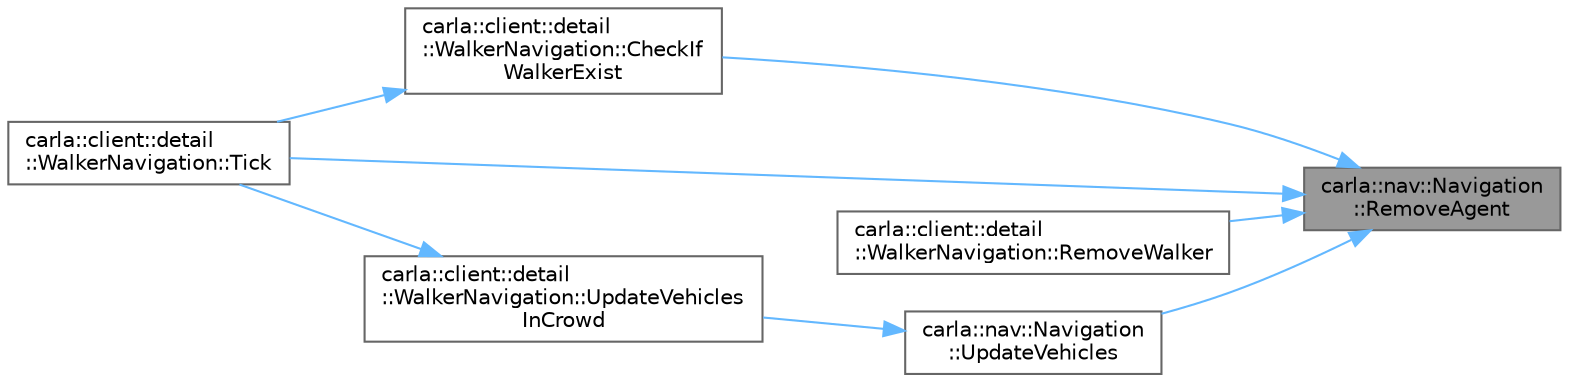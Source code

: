 digraph "carla::nav::Navigation::RemoveAgent"
{
 // INTERACTIVE_SVG=YES
 // LATEX_PDF_SIZE
  bgcolor="transparent";
  edge [fontname=Helvetica,fontsize=10,labelfontname=Helvetica,labelfontsize=10];
  node [fontname=Helvetica,fontsize=10,shape=box,height=0.2,width=0.4];
  rankdir="RL";
  Node1 [id="Node000001",label="carla::nav::Navigation\l::RemoveAgent",height=0.2,width=0.4,color="gray40", fillcolor="grey60", style="filled", fontcolor="black",tooltip="remove an agent"];
  Node1 -> Node2 [id="edge1_Node000001_Node000002",dir="back",color="steelblue1",style="solid",tooltip=" "];
  Node2 [id="Node000002",label="carla::client::detail\l::WalkerNavigation::CheckIf\lWalkerExist",height=0.2,width=0.4,color="grey40", fillcolor="white", style="filled",URL="$d1/d83/classcarla_1_1client_1_1detail_1_1WalkerNavigation.html#a78b4f67c9dbe1543212c05e263543caf",tooltip="check a few walkers and if they don't exist then remove from the crowd"];
  Node2 -> Node3 [id="edge2_Node000002_Node000003",dir="back",color="steelblue1",style="solid",tooltip=" "];
  Node3 [id="Node000003",label="carla::client::detail\l::WalkerNavigation::Tick",height=0.2,width=0.4,color="grey40", fillcolor="white", style="filled",URL="$d1/d83/classcarla_1_1client_1_1detail_1_1WalkerNavigation.html#a74b3b9c4a9c27f6ffb4f8b0fae1c3c87",tooltip=" "];
  Node1 -> Node4 [id="edge3_Node000001_Node000004",dir="back",color="steelblue1",style="solid",tooltip=" "];
  Node4 [id="Node000004",label="carla::client::detail\l::WalkerNavigation::RemoveWalker",height=0.2,width=0.4,color="grey40", fillcolor="white", style="filled",URL="$d1/d83/classcarla_1_1client_1_1detail_1_1WalkerNavigation.html#aa140c6f8079169e01cf2d6512208e6bf",tooltip=" "];
  Node1 -> Node3 [id="edge4_Node000001_Node000003",dir="back",color="steelblue1",style="solid",tooltip=" "];
  Node1 -> Node5 [id="edge5_Node000001_Node000005",dir="back",color="steelblue1",style="solid",tooltip=" "];
  Node5 [id="Node000005",label="carla::nav::Navigation\l::UpdateVehicles",height=0.2,width=0.4,color="grey40", fillcolor="white", style="filled",URL="$d9/dc2/classcarla_1_1nav_1_1Navigation.html#a6b7d72d6c0d11bd88a5b9fae3e230ed2",tooltip="add/update/delete vehicles in crowd"];
  Node5 -> Node6 [id="edge6_Node000005_Node000006",dir="back",color="steelblue1",style="solid",tooltip=" "];
  Node6 [id="Node000006",label="carla::client::detail\l::WalkerNavigation::UpdateVehicles\lInCrowd",height=0.2,width=0.4,color="grey40", fillcolor="white", style="filled",URL="$d1/d83/classcarla_1_1client_1_1detail_1_1WalkerNavigation.html#a109552fa675fe65e281e3ed6f3c75204",tooltip="add/update/delete all vehicles in crowd"];
  Node6 -> Node3 [id="edge7_Node000006_Node000003",dir="back",color="steelblue1",style="solid",tooltip=" "];
}
